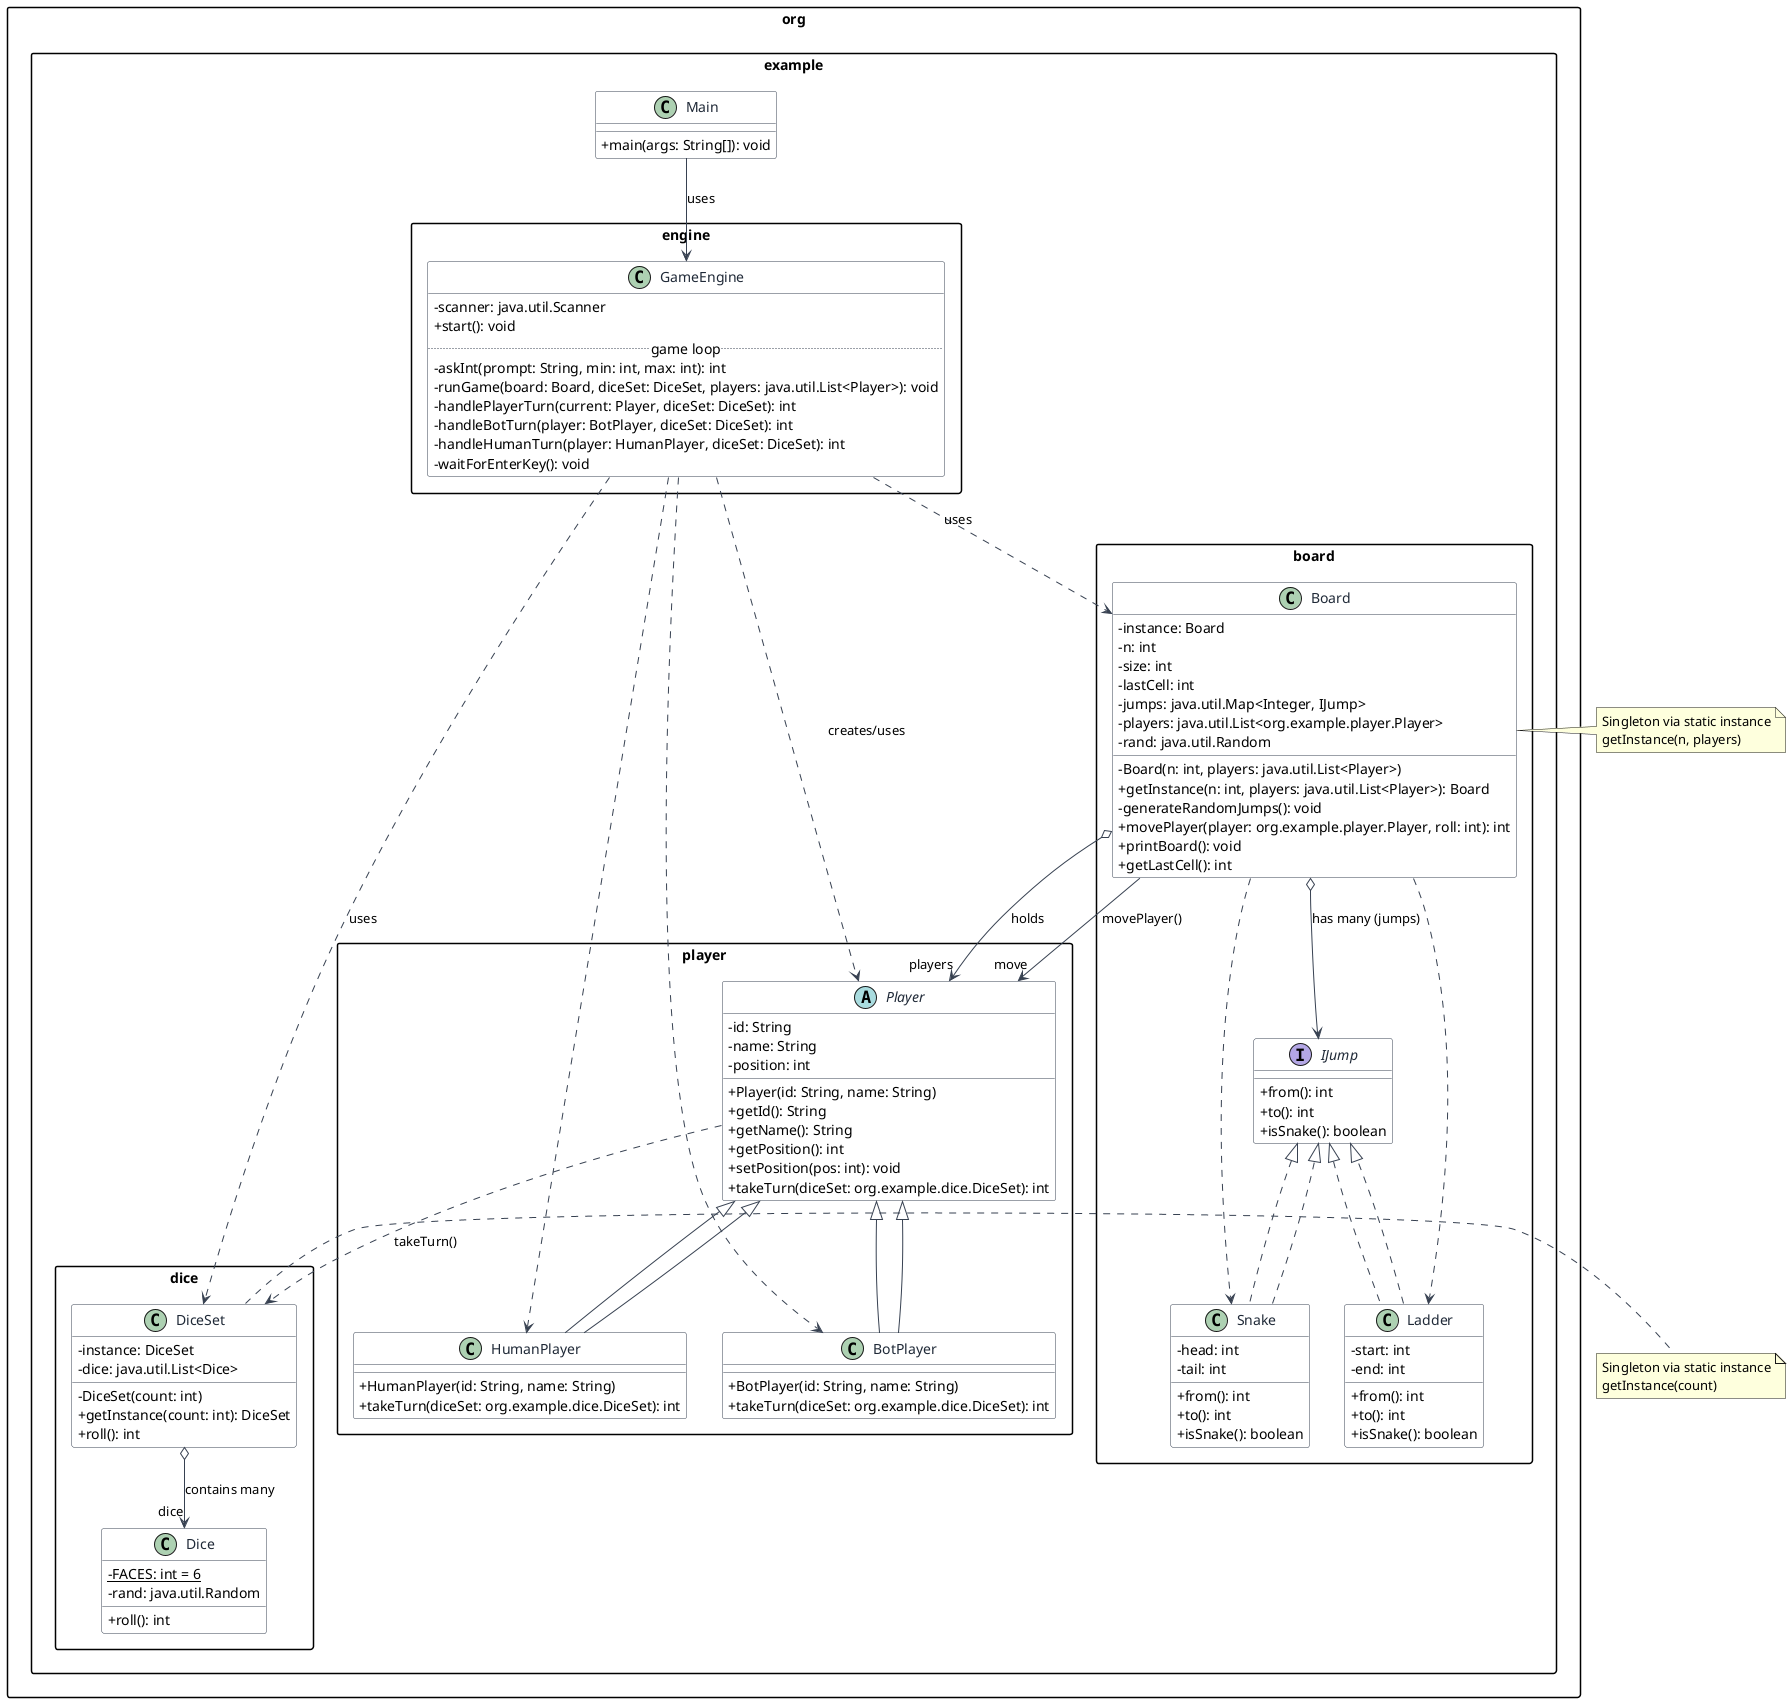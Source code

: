 @startuml SnakeAndLadderClassDiagram
skinparam classAttributeIconSize 0
skinparam packageStyle rectangle
skinparam shadowing false
skinparam classFontColor #1f2937
skinparam classBorderColor #374151
skinparam classBackgroundColor #ffffff
skinparam ArrowColor #374151

package "org.example" {
  class Main {
    +main(args: String[]): void
  }
}

package "org.example.engine" {
  class GameEngine {
    -scanner: java.util.Scanner
    +start(): void
    ..game loop..
    -askInt(prompt: String, min: int, max: int): int
    -runGame(board: Board, diceSet: DiceSet, players: java.util.List<Player>): void
    -handlePlayerTurn(current: Player, diceSet: DiceSet): int
    -handleBotTurn(player: BotPlayer, diceSet: DiceSet): int
    -handleHumanTurn(player: HumanPlayer, diceSet: DiceSet): int
    -waitForEnterKey(): void
  }
}

package "org.example.board" {
  class Board {
    -instance: Board
    -n: int
    -size: int
    -lastCell: int
    -jumps: java.util.Map<Integer, IJump>
    -players: java.util.List<org.example.player.Player>
    -rand: java.util.Random
    -Board(n: int, players: java.util.List<Player>)
    +getInstance(n: int, players: java.util.List<Player>): Board
    -generateRandomJumps(): void
    +movePlayer(player: org.example.player.Player, roll: int): int
    +printBoard(): void
    +getLastCell(): int
  }

  interface IJump {
    +from(): int
    +to(): int
    +isSnake(): boolean
  }

  class Snake implements IJump {
    -head: int
    -tail: int
    +from(): int
    +to(): int
    +isSnake(): boolean
  }

  class Ladder implements IJump {
    -start: int
    -end: int
    +from(): int
    +to(): int
    +isSnake(): boolean
  }
}

package "org.example.dice" {
  class Dice {
    -FACES: int = 6 {static}
    -rand: java.util.Random
    +roll(): int
  }

  class DiceSet {
    -instance: DiceSet
    -dice: java.util.List<Dice>
    -DiceSet(count: int)
    +getInstance(count: int): DiceSet
    +roll(): int
  }
}

package "org.example.player" {
  abstract class Player {
    -id: String
    -name: String
    -position: int
    +Player(id: String, name: String)
    +getId(): String
    +getName(): String
    +getPosition(): int
    +setPosition(pos: int): void
    +takeTurn(diceSet: org.example.dice.DiceSet): int
  }

  class HumanPlayer extends Player {
    +HumanPlayer(id: String, name: String)
    +takeTurn(diceSet: org.example.dice.DiceSet): int
  }

  class BotPlayer extends Player {
    +BotPlayer(id: String, name: String)
    +takeTurn(diceSet: org.example.dice.DiceSet): int
  }
}

' Relationships
Main --> GameEngine : uses
GameEngine ..> Board : uses
GameEngine ..> DiceSet : uses
GameEngine ..> Player : creates/uses
GameEngine ..> HumanPlayer
GameEngine ..> BotPlayer

Board o--> "players" Player : holds
Board o--> IJump : has many (jumps)
Board ..> Snake
Board ..> Ladder
Board --> "move" Player : movePlayer()

DiceSet o--> "dice" Dice : contains many
Player ..> DiceSet : takeTurn()

Snake ..|> IJump
Ladder ..|> IJump

HumanPlayer --|> Player
BotPlayer --|> Player

note right of Board
  Singleton via static instance
  getInstance(n, players)
end note

note right of DiceSet
  Singleton via static instance
  getInstance(count)
end note

@enduml